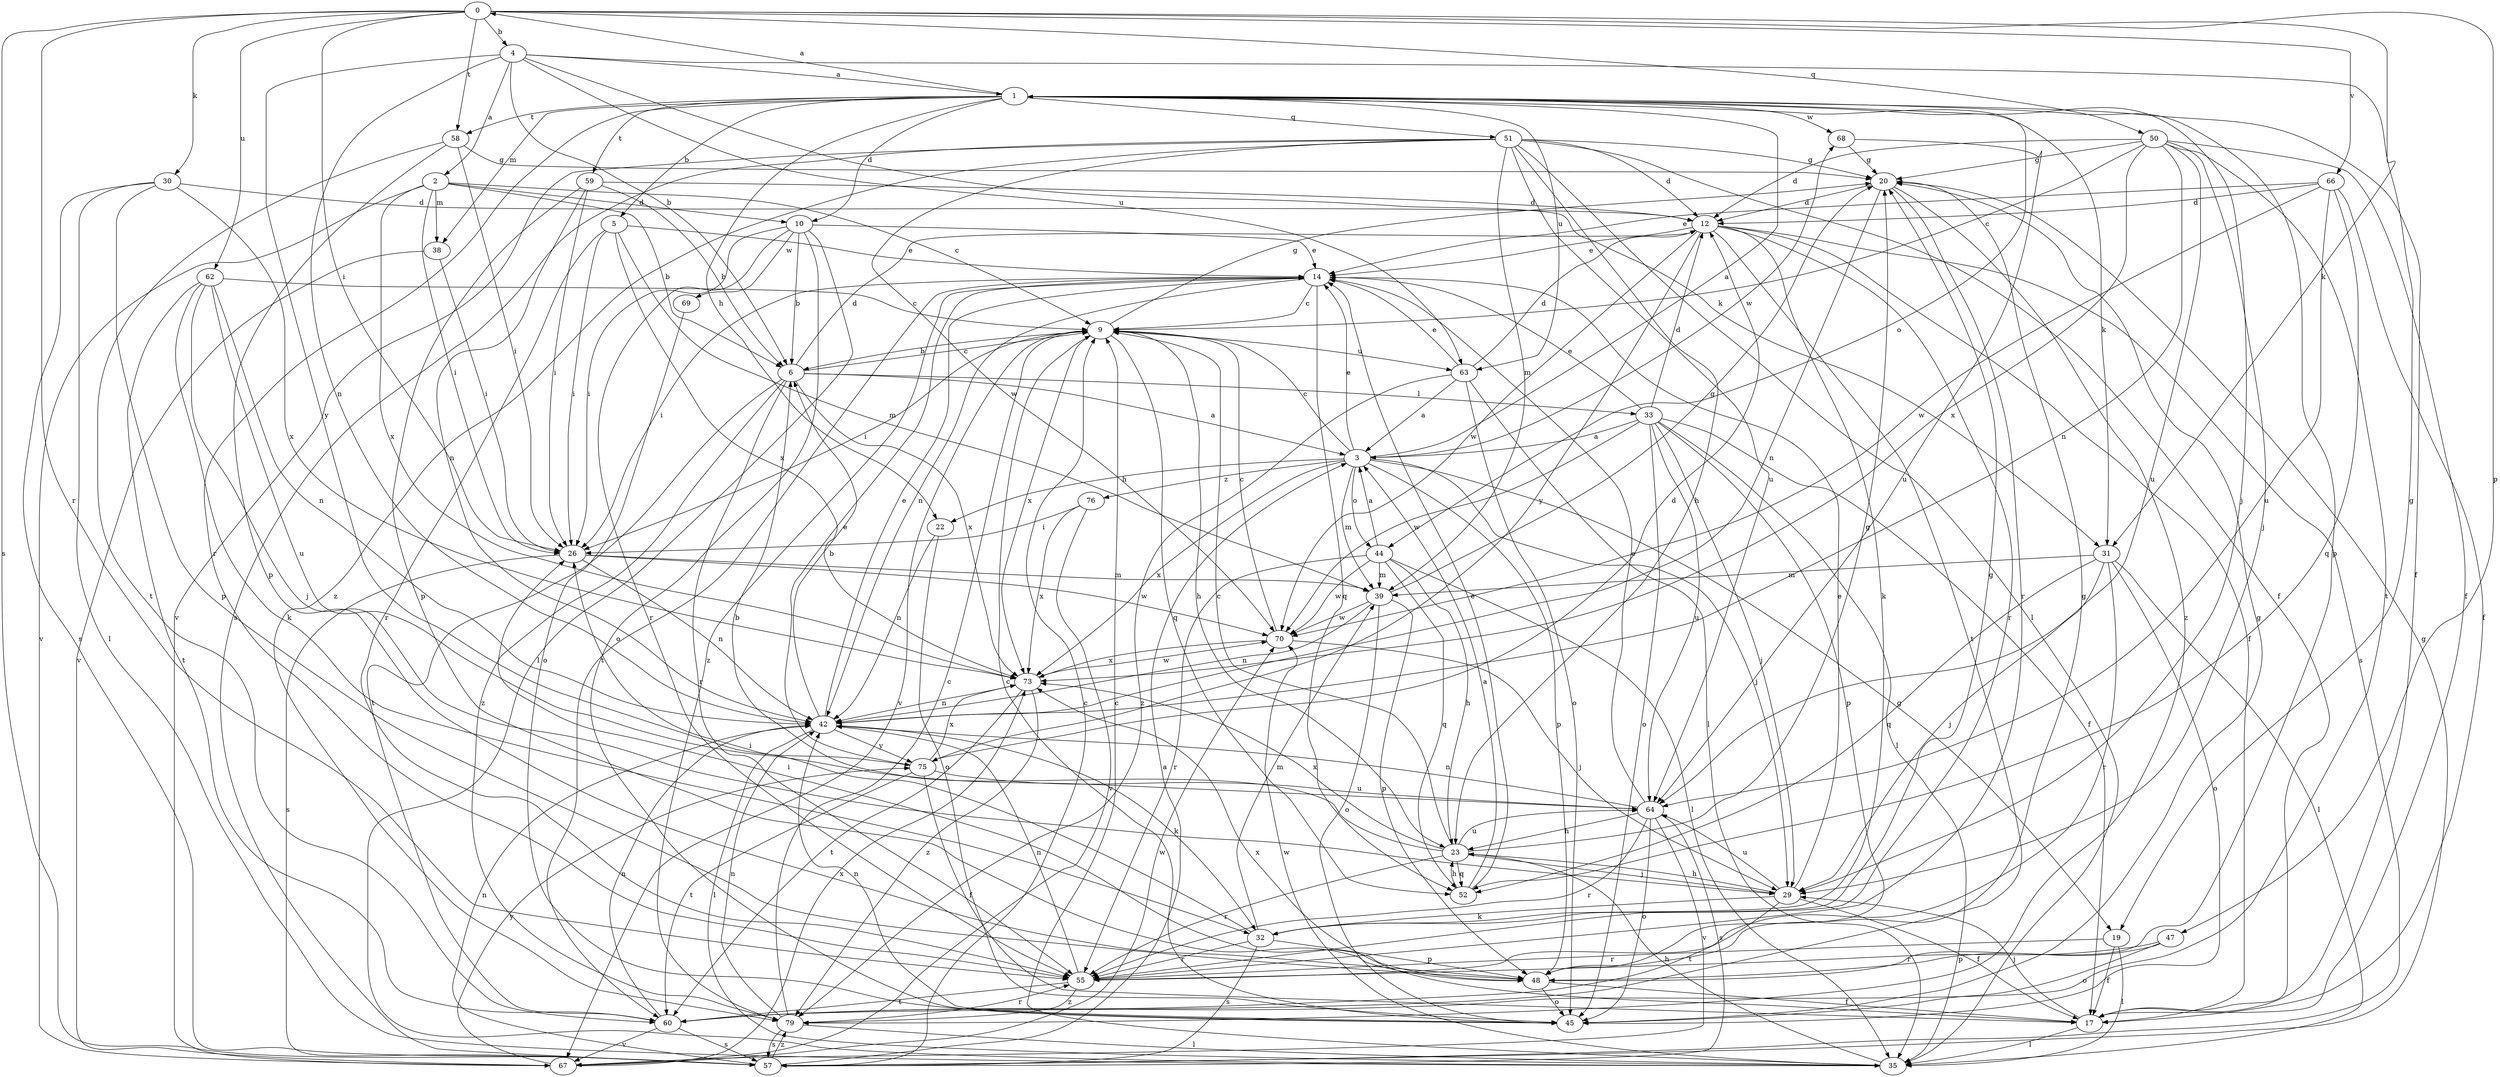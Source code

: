 strict digraph  {
0;
1;
2;
3;
4;
5;
6;
9;
10;
12;
14;
17;
19;
20;
22;
23;
26;
29;
30;
31;
32;
33;
35;
38;
39;
42;
44;
45;
47;
48;
50;
51;
52;
55;
57;
58;
59;
60;
62;
63;
64;
66;
67;
68;
69;
70;
73;
75;
76;
79;
0 -> 4  [label=b];
0 -> 26  [label=i];
0 -> 30  [label=k];
0 -> 31  [label=k];
0 -> 47  [label=p];
0 -> 50  [label=q];
0 -> 55  [label=r];
0 -> 57  [label=s];
0 -> 58  [label=t];
0 -> 62  [label=u];
0 -> 66  [label=v];
1 -> 0  [label=a];
1 -> 5  [label=b];
1 -> 10  [label=d];
1 -> 17  [label=f];
1 -> 22  [label=h];
1 -> 29  [label=j];
1 -> 31  [label=k];
1 -> 38  [label=m];
1 -> 44  [label=o];
1 -> 48  [label=p];
1 -> 51  [label=q];
1 -> 55  [label=r];
1 -> 58  [label=t];
1 -> 59  [label=t];
1 -> 63  [label=u];
1 -> 68  [label=w];
2 -> 6  [label=b];
2 -> 9  [label=c];
2 -> 10  [label=d];
2 -> 26  [label=i];
2 -> 38  [label=m];
2 -> 67  [label=v];
2 -> 73  [label=x];
3 -> 1  [label=a];
3 -> 9  [label=c];
3 -> 14  [label=e];
3 -> 19  [label=g];
3 -> 22  [label=h];
3 -> 29  [label=j];
3 -> 39  [label=m];
3 -> 44  [label=o];
3 -> 48  [label=p];
3 -> 68  [label=w];
3 -> 73  [label=x];
3 -> 76  [label=z];
4 -> 1  [label=a];
4 -> 2  [label=a];
4 -> 6  [label=b];
4 -> 19  [label=g];
4 -> 31  [label=k];
4 -> 42  [label=n];
4 -> 63  [label=u];
4 -> 75  [label=y];
5 -> 14  [label=e];
5 -> 26  [label=i];
5 -> 39  [label=m];
5 -> 55  [label=r];
5 -> 73  [label=x];
6 -> 3  [label=a];
6 -> 9  [label=c];
6 -> 12  [label=d];
6 -> 33  [label=l];
6 -> 55  [label=r];
6 -> 60  [label=t];
6 -> 73  [label=x];
6 -> 79  [label=z];
9 -> 6  [label=b];
9 -> 20  [label=g];
9 -> 23  [label=h];
9 -> 26  [label=i];
9 -> 52  [label=q];
9 -> 63  [label=u];
9 -> 67  [label=v];
9 -> 73  [label=x];
10 -> 6  [label=b];
10 -> 14  [label=e];
10 -> 26  [label=i];
10 -> 35  [label=l];
10 -> 45  [label=o];
10 -> 55  [label=r];
10 -> 69  [label=w];
12 -> 14  [label=e];
12 -> 17  [label=f];
12 -> 32  [label=k];
12 -> 55  [label=r];
12 -> 57  [label=s];
12 -> 60  [label=t];
12 -> 70  [label=w];
12 -> 75  [label=y];
14 -> 9  [label=c];
14 -> 26  [label=i];
14 -> 42  [label=n];
14 -> 52  [label=q];
14 -> 60  [label=t];
14 -> 79  [label=z];
17 -> 29  [label=j];
17 -> 35  [label=l];
17 -> 73  [label=x];
19 -> 17  [label=f];
19 -> 35  [label=l];
19 -> 55  [label=r];
20 -> 12  [label=d];
20 -> 42  [label=n];
20 -> 55  [label=r];
20 -> 79  [label=z];
22 -> 42  [label=n];
22 -> 45  [label=o];
23 -> 6  [label=b];
23 -> 9  [label=c];
23 -> 20  [label=g];
23 -> 29  [label=j];
23 -> 52  [label=q];
23 -> 55  [label=r];
23 -> 64  [label=u];
23 -> 73  [label=x];
26 -> 39  [label=m];
26 -> 42  [label=n];
26 -> 57  [label=s];
26 -> 70  [label=w];
29 -> 14  [label=e];
29 -> 17  [label=f];
29 -> 23  [label=h];
29 -> 32  [label=k];
29 -> 60  [label=t];
29 -> 64  [label=u];
30 -> 12  [label=d];
30 -> 35  [label=l];
30 -> 48  [label=p];
30 -> 57  [label=s];
30 -> 73  [label=x];
31 -> 29  [label=j];
31 -> 35  [label=l];
31 -> 39  [label=m];
31 -> 45  [label=o];
31 -> 52  [label=q];
31 -> 55  [label=r];
32 -> 20  [label=g];
32 -> 26  [label=i];
32 -> 39  [label=m];
32 -> 48  [label=p];
32 -> 55  [label=r];
32 -> 57  [label=s];
33 -> 3  [label=a];
33 -> 12  [label=d];
33 -> 14  [label=e];
33 -> 17  [label=f];
33 -> 29  [label=j];
33 -> 35  [label=l];
33 -> 45  [label=o];
33 -> 48  [label=p];
33 -> 64  [label=u];
33 -> 70  [label=w];
35 -> 9  [label=c];
35 -> 23  [label=h];
35 -> 70  [label=w];
38 -> 26  [label=i];
38 -> 67  [label=v];
39 -> 20  [label=g];
39 -> 42  [label=n];
39 -> 45  [label=o];
39 -> 48  [label=p];
39 -> 70  [label=w];
42 -> 6  [label=b];
42 -> 14  [label=e];
42 -> 32  [label=k];
42 -> 35  [label=l];
42 -> 75  [label=y];
44 -> 3  [label=a];
44 -> 23  [label=h];
44 -> 35  [label=l];
44 -> 39  [label=m];
44 -> 52  [label=q];
44 -> 55  [label=r];
44 -> 70  [label=w];
45 -> 9  [label=c];
45 -> 20  [label=g];
45 -> 42  [label=n];
47 -> 45  [label=o];
47 -> 48  [label=p];
47 -> 55  [label=r];
48 -> 17  [label=f];
48 -> 20  [label=g];
48 -> 26  [label=i];
48 -> 45  [label=o];
50 -> 9  [label=c];
50 -> 12  [label=d];
50 -> 17  [label=f];
50 -> 20  [label=g];
50 -> 29  [label=j];
50 -> 42  [label=n];
50 -> 60  [label=t];
50 -> 64  [label=u];
50 -> 73  [label=x];
51 -> 12  [label=d];
51 -> 17  [label=f];
51 -> 20  [label=g];
51 -> 23  [label=h];
51 -> 35  [label=l];
51 -> 39  [label=m];
51 -> 57  [label=s];
51 -> 64  [label=u];
51 -> 67  [label=v];
51 -> 70  [label=w];
51 -> 79  [label=z];
52 -> 3  [label=a];
52 -> 14  [label=e];
52 -> 23  [label=h];
55 -> 42  [label=n];
55 -> 60  [label=t];
55 -> 79  [label=z];
57 -> 3  [label=a];
57 -> 9  [label=c];
57 -> 20  [label=g];
57 -> 42  [label=n];
57 -> 79  [label=z];
58 -> 20  [label=g];
58 -> 26  [label=i];
58 -> 48  [label=p];
58 -> 60  [label=t];
59 -> 6  [label=b];
59 -> 12  [label=d];
59 -> 26  [label=i];
59 -> 42  [label=n];
59 -> 48  [label=p];
60 -> 42  [label=n];
60 -> 57  [label=s];
60 -> 67  [label=v];
62 -> 9  [label=c];
62 -> 29  [label=j];
62 -> 32  [label=k];
62 -> 42  [label=n];
62 -> 60  [label=t];
62 -> 64  [label=u];
63 -> 3  [label=a];
63 -> 12  [label=d];
63 -> 14  [label=e];
63 -> 35  [label=l];
63 -> 45  [label=o];
63 -> 79  [label=z];
64 -> 14  [label=e];
64 -> 23  [label=h];
64 -> 42  [label=n];
64 -> 45  [label=o];
64 -> 55  [label=r];
64 -> 57  [label=s];
64 -> 67  [label=v];
66 -> 12  [label=d];
66 -> 14  [label=e];
66 -> 17  [label=f];
66 -> 52  [label=q];
66 -> 64  [label=u];
66 -> 70  [label=w];
67 -> 70  [label=w];
67 -> 73  [label=x];
67 -> 75  [label=y];
68 -> 20  [label=g];
68 -> 64  [label=u];
69 -> 45  [label=o];
70 -> 9  [label=c];
70 -> 29  [label=j];
70 -> 73  [label=x];
73 -> 42  [label=n];
73 -> 60  [label=t];
73 -> 70  [label=w];
73 -> 79  [label=z];
75 -> 12  [label=d];
75 -> 14  [label=e];
75 -> 17  [label=f];
75 -> 60  [label=t];
75 -> 64  [label=u];
75 -> 73  [label=x];
76 -> 26  [label=i];
76 -> 67  [label=v];
76 -> 73  [label=x];
79 -> 9  [label=c];
79 -> 35  [label=l];
79 -> 42  [label=n];
79 -> 55  [label=r];
79 -> 57  [label=s];
}

